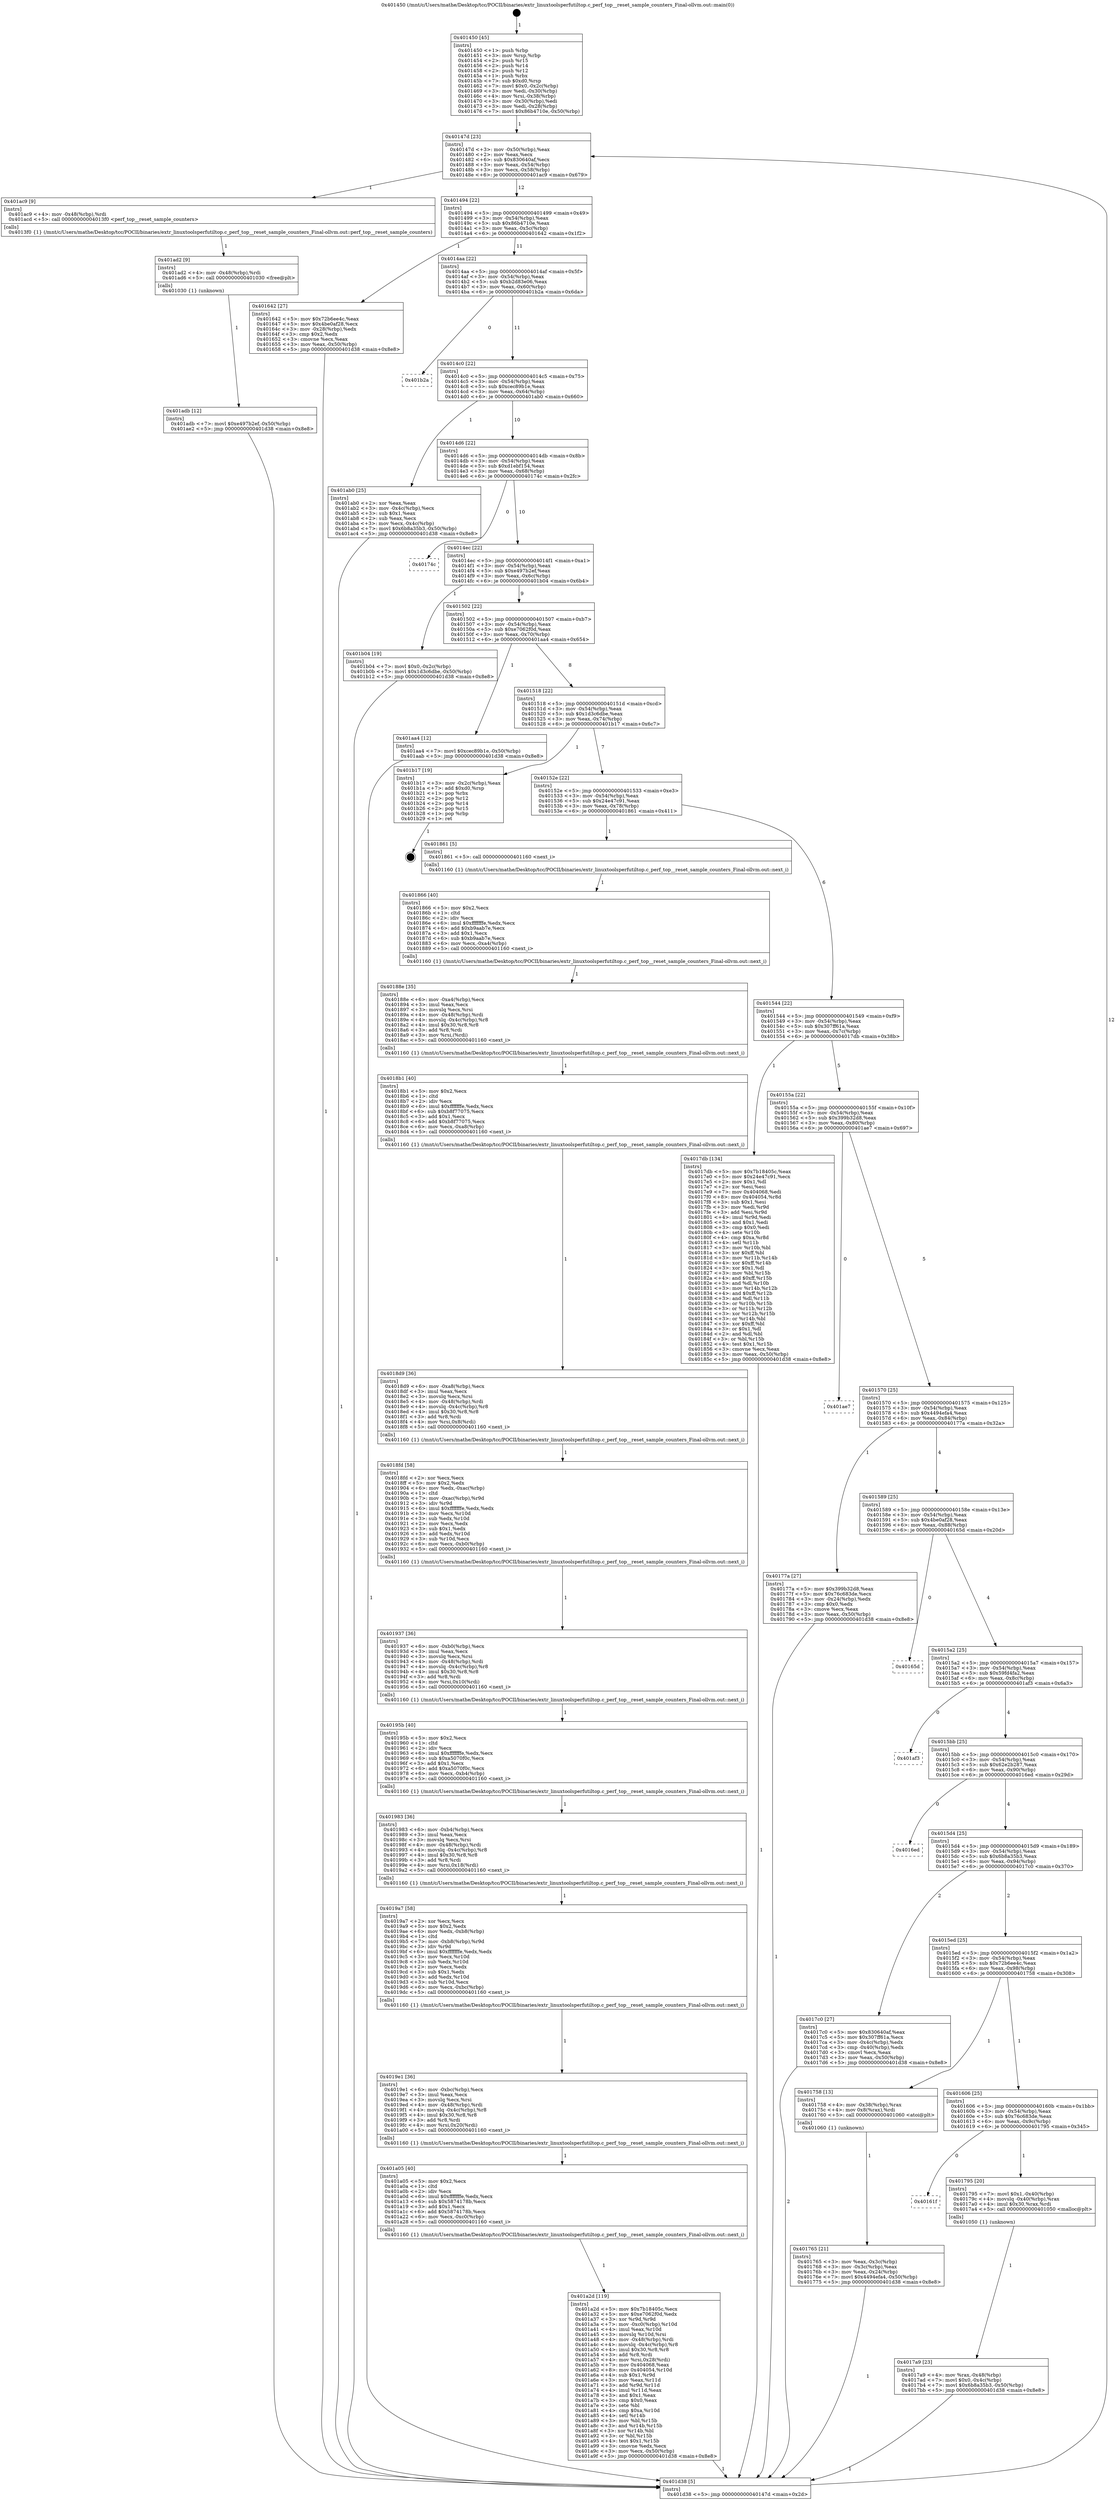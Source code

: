 digraph "0x401450" {
  label = "0x401450 (/mnt/c/Users/mathe/Desktop/tcc/POCII/binaries/extr_linuxtoolsperfutiltop.c_perf_top__reset_sample_counters_Final-ollvm.out::main(0))"
  labelloc = "t"
  node[shape=record]

  Entry [label="",width=0.3,height=0.3,shape=circle,fillcolor=black,style=filled]
  "0x40147d" [label="{
     0x40147d [23]\l
     | [instrs]\l
     &nbsp;&nbsp;0x40147d \<+3\>: mov -0x50(%rbp),%eax\l
     &nbsp;&nbsp;0x401480 \<+2\>: mov %eax,%ecx\l
     &nbsp;&nbsp;0x401482 \<+6\>: sub $0x830640af,%ecx\l
     &nbsp;&nbsp;0x401488 \<+3\>: mov %eax,-0x54(%rbp)\l
     &nbsp;&nbsp;0x40148b \<+3\>: mov %ecx,-0x58(%rbp)\l
     &nbsp;&nbsp;0x40148e \<+6\>: je 0000000000401ac9 \<main+0x679\>\l
  }"]
  "0x401ac9" [label="{
     0x401ac9 [9]\l
     | [instrs]\l
     &nbsp;&nbsp;0x401ac9 \<+4\>: mov -0x48(%rbp),%rdi\l
     &nbsp;&nbsp;0x401acd \<+5\>: call 00000000004013f0 \<perf_top__reset_sample_counters\>\l
     | [calls]\l
     &nbsp;&nbsp;0x4013f0 \{1\} (/mnt/c/Users/mathe/Desktop/tcc/POCII/binaries/extr_linuxtoolsperfutiltop.c_perf_top__reset_sample_counters_Final-ollvm.out::perf_top__reset_sample_counters)\l
  }"]
  "0x401494" [label="{
     0x401494 [22]\l
     | [instrs]\l
     &nbsp;&nbsp;0x401494 \<+5\>: jmp 0000000000401499 \<main+0x49\>\l
     &nbsp;&nbsp;0x401499 \<+3\>: mov -0x54(%rbp),%eax\l
     &nbsp;&nbsp;0x40149c \<+5\>: sub $0x86b4710e,%eax\l
     &nbsp;&nbsp;0x4014a1 \<+3\>: mov %eax,-0x5c(%rbp)\l
     &nbsp;&nbsp;0x4014a4 \<+6\>: je 0000000000401642 \<main+0x1f2\>\l
  }"]
  Exit [label="",width=0.3,height=0.3,shape=circle,fillcolor=black,style=filled,peripheries=2]
  "0x401642" [label="{
     0x401642 [27]\l
     | [instrs]\l
     &nbsp;&nbsp;0x401642 \<+5\>: mov $0x72b6ee4c,%eax\l
     &nbsp;&nbsp;0x401647 \<+5\>: mov $0x4be0af28,%ecx\l
     &nbsp;&nbsp;0x40164c \<+3\>: mov -0x28(%rbp),%edx\l
     &nbsp;&nbsp;0x40164f \<+3\>: cmp $0x2,%edx\l
     &nbsp;&nbsp;0x401652 \<+3\>: cmovne %ecx,%eax\l
     &nbsp;&nbsp;0x401655 \<+3\>: mov %eax,-0x50(%rbp)\l
     &nbsp;&nbsp;0x401658 \<+5\>: jmp 0000000000401d38 \<main+0x8e8\>\l
  }"]
  "0x4014aa" [label="{
     0x4014aa [22]\l
     | [instrs]\l
     &nbsp;&nbsp;0x4014aa \<+5\>: jmp 00000000004014af \<main+0x5f\>\l
     &nbsp;&nbsp;0x4014af \<+3\>: mov -0x54(%rbp),%eax\l
     &nbsp;&nbsp;0x4014b2 \<+5\>: sub $0xb2d83e06,%eax\l
     &nbsp;&nbsp;0x4014b7 \<+3\>: mov %eax,-0x60(%rbp)\l
     &nbsp;&nbsp;0x4014ba \<+6\>: je 0000000000401b2a \<main+0x6da\>\l
  }"]
  "0x401d38" [label="{
     0x401d38 [5]\l
     | [instrs]\l
     &nbsp;&nbsp;0x401d38 \<+5\>: jmp 000000000040147d \<main+0x2d\>\l
  }"]
  "0x401450" [label="{
     0x401450 [45]\l
     | [instrs]\l
     &nbsp;&nbsp;0x401450 \<+1\>: push %rbp\l
     &nbsp;&nbsp;0x401451 \<+3\>: mov %rsp,%rbp\l
     &nbsp;&nbsp;0x401454 \<+2\>: push %r15\l
     &nbsp;&nbsp;0x401456 \<+2\>: push %r14\l
     &nbsp;&nbsp;0x401458 \<+2\>: push %r12\l
     &nbsp;&nbsp;0x40145a \<+1\>: push %rbx\l
     &nbsp;&nbsp;0x40145b \<+7\>: sub $0xd0,%rsp\l
     &nbsp;&nbsp;0x401462 \<+7\>: movl $0x0,-0x2c(%rbp)\l
     &nbsp;&nbsp;0x401469 \<+3\>: mov %edi,-0x30(%rbp)\l
     &nbsp;&nbsp;0x40146c \<+4\>: mov %rsi,-0x38(%rbp)\l
     &nbsp;&nbsp;0x401470 \<+3\>: mov -0x30(%rbp),%edi\l
     &nbsp;&nbsp;0x401473 \<+3\>: mov %edi,-0x28(%rbp)\l
     &nbsp;&nbsp;0x401476 \<+7\>: movl $0x86b4710e,-0x50(%rbp)\l
  }"]
  "0x401adb" [label="{
     0x401adb [12]\l
     | [instrs]\l
     &nbsp;&nbsp;0x401adb \<+7\>: movl $0xe497b2ef,-0x50(%rbp)\l
     &nbsp;&nbsp;0x401ae2 \<+5\>: jmp 0000000000401d38 \<main+0x8e8\>\l
  }"]
  "0x401b2a" [label="{
     0x401b2a\l
  }", style=dashed]
  "0x4014c0" [label="{
     0x4014c0 [22]\l
     | [instrs]\l
     &nbsp;&nbsp;0x4014c0 \<+5\>: jmp 00000000004014c5 \<main+0x75\>\l
     &nbsp;&nbsp;0x4014c5 \<+3\>: mov -0x54(%rbp),%eax\l
     &nbsp;&nbsp;0x4014c8 \<+5\>: sub $0xcec89b1e,%eax\l
     &nbsp;&nbsp;0x4014cd \<+3\>: mov %eax,-0x64(%rbp)\l
     &nbsp;&nbsp;0x4014d0 \<+6\>: je 0000000000401ab0 \<main+0x660\>\l
  }"]
  "0x401ad2" [label="{
     0x401ad2 [9]\l
     | [instrs]\l
     &nbsp;&nbsp;0x401ad2 \<+4\>: mov -0x48(%rbp),%rdi\l
     &nbsp;&nbsp;0x401ad6 \<+5\>: call 0000000000401030 \<free@plt\>\l
     | [calls]\l
     &nbsp;&nbsp;0x401030 \{1\} (unknown)\l
  }"]
  "0x401ab0" [label="{
     0x401ab0 [25]\l
     | [instrs]\l
     &nbsp;&nbsp;0x401ab0 \<+2\>: xor %eax,%eax\l
     &nbsp;&nbsp;0x401ab2 \<+3\>: mov -0x4c(%rbp),%ecx\l
     &nbsp;&nbsp;0x401ab5 \<+3\>: sub $0x1,%eax\l
     &nbsp;&nbsp;0x401ab8 \<+2\>: sub %eax,%ecx\l
     &nbsp;&nbsp;0x401aba \<+3\>: mov %ecx,-0x4c(%rbp)\l
     &nbsp;&nbsp;0x401abd \<+7\>: movl $0x6b8a35b3,-0x50(%rbp)\l
     &nbsp;&nbsp;0x401ac4 \<+5\>: jmp 0000000000401d38 \<main+0x8e8\>\l
  }"]
  "0x4014d6" [label="{
     0x4014d6 [22]\l
     | [instrs]\l
     &nbsp;&nbsp;0x4014d6 \<+5\>: jmp 00000000004014db \<main+0x8b\>\l
     &nbsp;&nbsp;0x4014db \<+3\>: mov -0x54(%rbp),%eax\l
     &nbsp;&nbsp;0x4014de \<+5\>: sub $0xd1ebf154,%eax\l
     &nbsp;&nbsp;0x4014e3 \<+3\>: mov %eax,-0x68(%rbp)\l
     &nbsp;&nbsp;0x4014e6 \<+6\>: je 000000000040174c \<main+0x2fc\>\l
  }"]
  "0x401a2d" [label="{
     0x401a2d [119]\l
     | [instrs]\l
     &nbsp;&nbsp;0x401a2d \<+5\>: mov $0x7b18405c,%ecx\l
     &nbsp;&nbsp;0x401a32 \<+5\>: mov $0xe7062f0d,%edx\l
     &nbsp;&nbsp;0x401a37 \<+3\>: xor %r9d,%r9d\l
     &nbsp;&nbsp;0x401a3a \<+7\>: mov -0xc0(%rbp),%r10d\l
     &nbsp;&nbsp;0x401a41 \<+4\>: imul %eax,%r10d\l
     &nbsp;&nbsp;0x401a45 \<+3\>: movslq %r10d,%rsi\l
     &nbsp;&nbsp;0x401a48 \<+4\>: mov -0x48(%rbp),%rdi\l
     &nbsp;&nbsp;0x401a4c \<+4\>: movslq -0x4c(%rbp),%r8\l
     &nbsp;&nbsp;0x401a50 \<+4\>: imul $0x30,%r8,%r8\l
     &nbsp;&nbsp;0x401a54 \<+3\>: add %r8,%rdi\l
     &nbsp;&nbsp;0x401a57 \<+4\>: mov %rsi,0x28(%rdi)\l
     &nbsp;&nbsp;0x401a5b \<+7\>: mov 0x404068,%eax\l
     &nbsp;&nbsp;0x401a62 \<+8\>: mov 0x404054,%r10d\l
     &nbsp;&nbsp;0x401a6a \<+4\>: sub $0x1,%r9d\l
     &nbsp;&nbsp;0x401a6e \<+3\>: mov %eax,%r11d\l
     &nbsp;&nbsp;0x401a71 \<+3\>: add %r9d,%r11d\l
     &nbsp;&nbsp;0x401a74 \<+4\>: imul %r11d,%eax\l
     &nbsp;&nbsp;0x401a78 \<+3\>: and $0x1,%eax\l
     &nbsp;&nbsp;0x401a7b \<+3\>: cmp $0x0,%eax\l
     &nbsp;&nbsp;0x401a7e \<+3\>: sete %bl\l
     &nbsp;&nbsp;0x401a81 \<+4\>: cmp $0xa,%r10d\l
     &nbsp;&nbsp;0x401a85 \<+4\>: setl %r14b\l
     &nbsp;&nbsp;0x401a89 \<+3\>: mov %bl,%r15b\l
     &nbsp;&nbsp;0x401a8c \<+3\>: and %r14b,%r15b\l
     &nbsp;&nbsp;0x401a8f \<+3\>: xor %r14b,%bl\l
     &nbsp;&nbsp;0x401a92 \<+3\>: or %bl,%r15b\l
     &nbsp;&nbsp;0x401a95 \<+4\>: test $0x1,%r15b\l
     &nbsp;&nbsp;0x401a99 \<+3\>: cmovne %edx,%ecx\l
     &nbsp;&nbsp;0x401a9c \<+3\>: mov %ecx,-0x50(%rbp)\l
     &nbsp;&nbsp;0x401a9f \<+5\>: jmp 0000000000401d38 \<main+0x8e8\>\l
  }"]
  "0x40174c" [label="{
     0x40174c\l
  }", style=dashed]
  "0x4014ec" [label="{
     0x4014ec [22]\l
     | [instrs]\l
     &nbsp;&nbsp;0x4014ec \<+5\>: jmp 00000000004014f1 \<main+0xa1\>\l
     &nbsp;&nbsp;0x4014f1 \<+3\>: mov -0x54(%rbp),%eax\l
     &nbsp;&nbsp;0x4014f4 \<+5\>: sub $0xe497b2ef,%eax\l
     &nbsp;&nbsp;0x4014f9 \<+3\>: mov %eax,-0x6c(%rbp)\l
     &nbsp;&nbsp;0x4014fc \<+6\>: je 0000000000401b04 \<main+0x6b4\>\l
  }"]
  "0x401a05" [label="{
     0x401a05 [40]\l
     | [instrs]\l
     &nbsp;&nbsp;0x401a05 \<+5\>: mov $0x2,%ecx\l
     &nbsp;&nbsp;0x401a0a \<+1\>: cltd\l
     &nbsp;&nbsp;0x401a0b \<+2\>: idiv %ecx\l
     &nbsp;&nbsp;0x401a0d \<+6\>: imul $0xfffffffe,%edx,%ecx\l
     &nbsp;&nbsp;0x401a13 \<+6\>: sub $0x5874178b,%ecx\l
     &nbsp;&nbsp;0x401a19 \<+3\>: add $0x1,%ecx\l
     &nbsp;&nbsp;0x401a1c \<+6\>: add $0x5874178b,%ecx\l
     &nbsp;&nbsp;0x401a22 \<+6\>: mov %ecx,-0xc0(%rbp)\l
     &nbsp;&nbsp;0x401a28 \<+5\>: call 0000000000401160 \<next_i\>\l
     | [calls]\l
     &nbsp;&nbsp;0x401160 \{1\} (/mnt/c/Users/mathe/Desktop/tcc/POCII/binaries/extr_linuxtoolsperfutiltop.c_perf_top__reset_sample_counters_Final-ollvm.out::next_i)\l
  }"]
  "0x401b04" [label="{
     0x401b04 [19]\l
     | [instrs]\l
     &nbsp;&nbsp;0x401b04 \<+7\>: movl $0x0,-0x2c(%rbp)\l
     &nbsp;&nbsp;0x401b0b \<+7\>: movl $0x1d3c6dbe,-0x50(%rbp)\l
     &nbsp;&nbsp;0x401b12 \<+5\>: jmp 0000000000401d38 \<main+0x8e8\>\l
  }"]
  "0x401502" [label="{
     0x401502 [22]\l
     | [instrs]\l
     &nbsp;&nbsp;0x401502 \<+5\>: jmp 0000000000401507 \<main+0xb7\>\l
     &nbsp;&nbsp;0x401507 \<+3\>: mov -0x54(%rbp),%eax\l
     &nbsp;&nbsp;0x40150a \<+5\>: sub $0xe7062f0d,%eax\l
     &nbsp;&nbsp;0x40150f \<+3\>: mov %eax,-0x70(%rbp)\l
     &nbsp;&nbsp;0x401512 \<+6\>: je 0000000000401aa4 \<main+0x654\>\l
  }"]
  "0x4019e1" [label="{
     0x4019e1 [36]\l
     | [instrs]\l
     &nbsp;&nbsp;0x4019e1 \<+6\>: mov -0xbc(%rbp),%ecx\l
     &nbsp;&nbsp;0x4019e7 \<+3\>: imul %eax,%ecx\l
     &nbsp;&nbsp;0x4019ea \<+3\>: movslq %ecx,%rsi\l
     &nbsp;&nbsp;0x4019ed \<+4\>: mov -0x48(%rbp),%rdi\l
     &nbsp;&nbsp;0x4019f1 \<+4\>: movslq -0x4c(%rbp),%r8\l
     &nbsp;&nbsp;0x4019f5 \<+4\>: imul $0x30,%r8,%r8\l
     &nbsp;&nbsp;0x4019f9 \<+3\>: add %r8,%rdi\l
     &nbsp;&nbsp;0x4019fc \<+4\>: mov %rsi,0x20(%rdi)\l
     &nbsp;&nbsp;0x401a00 \<+5\>: call 0000000000401160 \<next_i\>\l
     | [calls]\l
     &nbsp;&nbsp;0x401160 \{1\} (/mnt/c/Users/mathe/Desktop/tcc/POCII/binaries/extr_linuxtoolsperfutiltop.c_perf_top__reset_sample_counters_Final-ollvm.out::next_i)\l
  }"]
  "0x401aa4" [label="{
     0x401aa4 [12]\l
     | [instrs]\l
     &nbsp;&nbsp;0x401aa4 \<+7\>: movl $0xcec89b1e,-0x50(%rbp)\l
     &nbsp;&nbsp;0x401aab \<+5\>: jmp 0000000000401d38 \<main+0x8e8\>\l
  }"]
  "0x401518" [label="{
     0x401518 [22]\l
     | [instrs]\l
     &nbsp;&nbsp;0x401518 \<+5\>: jmp 000000000040151d \<main+0xcd\>\l
     &nbsp;&nbsp;0x40151d \<+3\>: mov -0x54(%rbp),%eax\l
     &nbsp;&nbsp;0x401520 \<+5\>: sub $0x1d3c6dbe,%eax\l
     &nbsp;&nbsp;0x401525 \<+3\>: mov %eax,-0x74(%rbp)\l
     &nbsp;&nbsp;0x401528 \<+6\>: je 0000000000401b17 \<main+0x6c7\>\l
  }"]
  "0x4019a7" [label="{
     0x4019a7 [58]\l
     | [instrs]\l
     &nbsp;&nbsp;0x4019a7 \<+2\>: xor %ecx,%ecx\l
     &nbsp;&nbsp;0x4019a9 \<+5\>: mov $0x2,%edx\l
     &nbsp;&nbsp;0x4019ae \<+6\>: mov %edx,-0xb8(%rbp)\l
     &nbsp;&nbsp;0x4019b4 \<+1\>: cltd\l
     &nbsp;&nbsp;0x4019b5 \<+7\>: mov -0xb8(%rbp),%r9d\l
     &nbsp;&nbsp;0x4019bc \<+3\>: idiv %r9d\l
     &nbsp;&nbsp;0x4019bf \<+6\>: imul $0xfffffffe,%edx,%edx\l
     &nbsp;&nbsp;0x4019c5 \<+3\>: mov %ecx,%r10d\l
     &nbsp;&nbsp;0x4019c8 \<+3\>: sub %edx,%r10d\l
     &nbsp;&nbsp;0x4019cb \<+2\>: mov %ecx,%edx\l
     &nbsp;&nbsp;0x4019cd \<+3\>: sub $0x1,%edx\l
     &nbsp;&nbsp;0x4019d0 \<+3\>: add %edx,%r10d\l
     &nbsp;&nbsp;0x4019d3 \<+3\>: sub %r10d,%ecx\l
     &nbsp;&nbsp;0x4019d6 \<+6\>: mov %ecx,-0xbc(%rbp)\l
     &nbsp;&nbsp;0x4019dc \<+5\>: call 0000000000401160 \<next_i\>\l
     | [calls]\l
     &nbsp;&nbsp;0x401160 \{1\} (/mnt/c/Users/mathe/Desktop/tcc/POCII/binaries/extr_linuxtoolsperfutiltop.c_perf_top__reset_sample_counters_Final-ollvm.out::next_i)\l
  }"]
  "0x401b17" [label="{
     0x401b17 [19]\l
     | [instrs]\l
     &nbsp;&nbsp;0x401b17 \<+3\>: mov -0x2c(%rbp),%eax\l
     &nbsp;&nbsp;0x401b1a \<+7\>: add $0xd0,%rsp\l
     &nbsp;&nbsp;0x401b21 \<+1\>: pop %rbx\l
     &nbsp;&nbsp;0x401b22 \<+2\>: pop %r12\l
     &nbsp;&nbsp;0x401b24 \<+2\>: pop %r14\l
     &nbsp;&nbsp;0x401b26 \<+2\>: pop %r15\l
     &nbsp;&nbsp;0x401b28 \<+1\>: pop %rbp\l
     &nbsp;&nbsp;0x401b29 \<+1\>: ret\l
  }"]
  "0x40152e" [label="{
     0x40152e [22]\l
     | [instrs]\l
     &nbsp;&nbsp;0x40152e \<+5\>: jmp 0000000000401533 \<main+0xe3\>\l
     &nbsp;&nbsp;0x401533 \<+3\>: mov -0x54(%rbp),%eax\l
     &nbsp;&nbsp;0x401536 \<+5\>: sub $0x24e47c91,%eax\l
     &nbsp;&nbsp;0x40153b \<+3\>: mov %eax,-0x78(%rbp)\l
     &nbsp;&nbsp;0x40153e \<+6\>: je 0000000000401861 \<main+0x411\>\l
  }"]
  "0x401983" [label="{
     0x401983 [36]\l
     | [instrs]\l
     &nbsp;&nbsp;0x401983 \<+6\>: mov -0xb4(%rbp),%ecx\l
     &nbsp;&nbsp;0x401989 \<+3\>: imul %eax,%ecx\l
     &nbsp;&nbsp;0x40198c \<+3\>: movslq %ecx,%rsi\l
     &nbsp;&nbsp;0x40198f \<+4\>: mov -0x48(%rbp),%rdi\l
     &nbsp;&nbsp;0x401993 \<+4\>: movslq -0x4c(%rbp),%r8\l
     &nbsp;&nbsp;0x401997 \<+4\>: imul $0x30,%r8,%r8\l
     &nbsp;&nbsp;0x40199b \<+3\>: add %r8,%rdi\l
     &nbsp;&nbsp;0x40199e \<+4\>: mov %rsi,0x18(%rdi)\l
     &nbsp;&nbsp;0x4019a2 \<+5\>: call 0000000000401160 \<next_i\>\l
     | [calls]\l
     &nbsp;&nbsp;0x401160 \{1\} (/mnt/c/Users/mathe/Desktop/tcc/POCII/binaries/extr_linuxtoolsperfutiltop.c_perf_top__reset_sample_counters_Final-ollvm.out::next_i)\l
  }"]
  "0x401861" [label="{
     0x401861 [5]\l
     | [instrs]\l
     &nbsp;&nbsp;0x401861 \<+5\>: call 0000000000401160 \<next_i\>\l
     | [calls]\l
     &nbsp;&nbsp;0x401160 \{1\} (/mnt/c/Users/mathe/Desktop/tcc/POCII/binaries/extr_linuxtoolsperfutiltop.c_perf_top__reset_sample_counters_Final-ollvm.out::next_i)\l
  }"]
  "0x401544" [label="{
     0x401544 [22]\l
     | [instrs]\l
     &nbsp;&nbsp;0x401544 \<+5\>: jmp 0000000000401549 \<main+0xf9\>\l
     &nbsp;&nbsp;0x401549 \<+3\>: mov -0x54(%rbp),%eax\l
     &nbsp;&nbsp;0x40154c \<+5\>: sub $0x307ff61a,%eax\l
     &nbsp;&nbsp;0x401551 \<+3\>: mov %eax,-0x7c(%rbp)\l
     &nbsp;&nbsp;0x401554 \<+6\>: je 00000000004017db \<main+0x38b\>\l
  }"]
  "0x40195b" [label="{
     0x40195b [40]\l
     | [instrs]\l
     &nbsp;&nbsp;0x40195b \<+5\>: mov $0x2,%ecx\l
     &nbsp;&nbsp;0x401960 \<+1\>: cltd\l
     &nbsp;&nbsp;0x401961 \<+2\>: idiv %ecx\l
     &nbsp;&nbsp;0x401963 \<+6\>: imul $0xfffffffe,%edx,%ecx\l
     &nbsp;&nbsp;0x401969 \<+6\>: sub $0xa5070f0c,%ecx\l
     &nbsp;&nbsp;0x40196f \<+3\>: add $0x1,%ecx\l
     &nbsp;&nbsp;0x401972 \<+6\>: add $0xa5070f0c,%ecx\l
     &nbsp;&nbsp;0x401978 \<+6\>: mov %ecx,-0xb4(%rbp)\l
     &nbsp;&nbsp;0x40197e \<+5\>: call 0000000000401160 \<next_i\>\l
     | [calls]\l
     &nbsp;&nbsp;0x401160 \{1\} (/mnt/c/Users/mathe/Desktop/tcc/POCII/binaries/extr_linuxtoolsperfutiltop.c_perf_top__reset_sample_counters_Final-ollvm.out::next_i)\l
  }"]
  "0x4017db" [label="{
     0x4017db [134]\l
     | [instrs]\l
     &nbsp;&nbsp;0x4017db \<+5\>: mov $0x7b18405c,%eax\l
     &nbsp;&nbsp;0x4017e0 \<+5\>: mov $0x24e47c91,%ecx\l
     &nbsp;&nbsp;0x4017e5 \<+2\>: mov $0x1,%dl\l
     &nbsp;&nbsp;0x4017e7 \<+2\>: xor %esi,%esi\l
     &nbsp;&nbsp;0x4017e9 \<+7\>: mov 0x404068,%edi\l
     &nbsp;&nbsp;0x4017f0 \<+8\>: mov 0x404054,%r8d\l
     &nbsp;&nbsp;0x4017f8 \<+3\>: sub $0x1,%esi\l
     &nbsp;&nbsp;0x4017fb \<+3\>: mov %edi,%r9d\l
     &nbsp;&nbsp;0x4017fe \<+3\>: add %esi,%r9d\l
     &nbsp;&nbsp;0x401801 \<+4\>: imul %r9d,%edi\l
     &nbsp;&nbsp;0x401805 \<+3\>: and $0x1,%edi\l
     &nbsp;&nbsp;0x401808 \<+3\>: cmp $0x0,%edi\l
     &nbsp;&nbsp;0x40180b \<+4\>: sete %r10b\l
     &nbsp;&nbsp;0x40180f \<+4\>: cmp $0xa,%r8d\l
     &nbsp;&nbsp;0x401813 \<+4\>: setl %r11b\l
     &nbsp;&nbsp;0x401817 \<+3\>: mov %r10b,%bl\l
     &nbsp;&nbsp;0x40181a \<+3\>: xor $0xff,%bl\l
     &nbsp;&nbsp;0x40181d \<+3\>: mov %r11b,%r14b\l
     &nbsp;&nbsp;0x401820 \<+4\>: xor $0xff,%r14b\l
     &nbsp;&nbsp;0x401824 \<+3\>: xor $0x1,%dl\l
     &nbsp;&nbsp;0x401827 \<+3\>: mov %bl,%r15b\l
     &nbsp;&nbsp;0x40182a \<+4\>: and $0xff,%r15b\l
     &nbsp;&nbsp;0x40182e \<+3\>: and %dl,%r10b\l
     &nbsp;&nbsp;0x401831 \<+3\>: mov %r14b,%r12b\l
     &nbsp;&nbsp;0x401834 \<+4\>: and $0xff,%r12b\l
     &nbsp;&nbsp;0x401838 \<+3\>: and %dl,%r11b\l
     &nbsp;&nbsp;0x40183b \<+3\>: or %r10b,%r15b\l
     &nbsp;&nbsp;0x40183e \<+3\>: or %r11b,%r12b\l
     &nbsp;&nbsp;0x401841 \<+3\>: xor %r12b,%r15b\l
     &nbsp;&nbsp;0x401844 \<+3\>: or %r14b,%bl\l
     &nbsp;&nbsp;0x401847 \<+3\>: xor $0xff,%bl\l
     &nbsp;&nbsp;0x40184a \<+3\>: or $0x1,%dl\l
     &nbsp;&nbsp;0x40184d \<+2\>: and %dl,%bl\l
     &nbsp;&nbsp;0x40184f \<+3\>: or %bl,%r15b\l
     &nbsp;&nbsp;0x401852 \<+4\>: test $0x1,%r15b\l
     &nbsp;&nbsp;0x401856 \<+3\>: cmovne %ecx,%eax\l
     &nbsp;&nbsp;0x401859 \<+3\>: mov %eax,-0x50(%rbp)\l
     &nbsp;&nbsp;0x40185c \<+5\>: jmp 0000000000401d38 \<main+0x8e8\>\l
  }"]
  "0x40155a" [label="{
     0x40155a [22]\l
     | [instrs]\l
     &nbsp;&nbsp;0x40155a \<+5\>: jmp 000000000040155f \<main+0x10f\>\l
     &nbsp;&nbsp;0x40155f \<+3\>: mov -0x54(%rbp),%eax\l
     &nbsp;&nbsp;0x401562 \<+5\>: sub $0x399b32d8,%eax\l
     &nbsp;&nbsp;0x401567 \<+3\>: mov %eax,-0x80(%rbp)\l
     &nbsp;&nbsp;0x40156a \<+6\>: je 0000000000401ae7 \<main+0x697\>\l
  }"]
  "0x401937" [label="{
     0x401937 [36]\l
     | [instrs]\l
     &nbsp;&nbsp;0x401937 \<+6\>: mov -0xb0(%rbp),%ecx\l
     &nbsp;&nbsp;0x40193d \<+3\>: imul %eax,%ecx\l
     &nbsp;&nbsp;0x401940 \<+3\>: movslq %ecx,%rsi\l
     &nbsp;&nbsp;0x401943 \<+4\>: mov -0x48(%rbp),%rdi\l
     &nbsp;&nbsp;0x401947 \<+4\>: movslq -0x4c(%rbp),%r8\l
     &nbsp;&nbsp;0x40194b \<+4\>: imul $0x30,%r8,%r8\l
     &nbsp;&nbsp;0x40194f \<+3\>: add %r8,%rdi\l
     &nbsp;&nbsp;0x401952 \<+4\>: mov %rsi,0x10(%rdi)\l
     &nbsp;&nbsp;0x401956 \<+5\>: call 0000000000401160 \<next_i\>\l
     | [calls]\l
     &nbsp;&nbsp;0x401160 \{1\} (/mnt/c/Users/mathe/Desktop/tcc/POCII/binaries/extr_linuxtoolsperfutiltop.c_perf_top__reset_sample_counters_Final-ollvm.out::next_i)\l
  }"]
  "0x401ae7" [label="{
     0x401ae7\l
  }", style=dashed]
  "0x401570" [label="{
     0x401570 [25]\l
     | [instrs]\l
     &nbsp;&nbsp;0x401570 \<+5\>: jmp 0000000000401575 \<main+0x125\>\l
     &nbsp;&nbsp;0x401575 \<+3\>: mov -0x54(%rbp),%eax\l
     &nbsp;&nbsp;0x401578 \<+5\>: sub $0x4494efa4,%eax\l
     &nbsp;&nbsp;0x40157d \<+6\>: mov %eax,-0x84(%rbp)\l
     &nbsp;&nbsp;0x401583 \<+6\>: je 000000000040177a \<main+0x32a\>\l
  }"]
  "0x4018fd" [label="{
     0x4018fd [58]\l
     | [instrs]\l
     &nbsp;&nbsp;0x4018fd \<+2\>: xor %ecx,%ecx\l
     &nbsp;&nbsp;0x4018ff \<+5\>: mov $0x2,%edx\l
     &nbsp;&nbsp;0x401904 \<+6\>: mov %edx,-0xac(%rbp)\l
     &nbsp;&nbsp;0x40190a \<+1\>: cltd\l
     &nbsp;&nbsp;0x40190b \<+7\>: mov -0xac(%rbp),%r9d\l
     &nbsp;&nbsp;0x401912 \<+3\>: idiv %r9d\l
     &nbsp;&nbsp;0x401915 \<+6\>: imul $0xfffffffe,%edx,%edx\l
     &nbsp;&nbsp;0x40191b \<+3\>: mov %ecx,%r10d\l
     &nbsp;&nbsp;0x40191e \<+3\>: sub %edx,%r10d\l
     &nbsp;&nbsp;0x401921 \<+2\>: mov %ecx,%edx\l
     &nbsp;&nbsp;0x401923 \<+3\>: sub $0x1,%edx\l
     &nbsp;&nbsp;0x401926 \<+3\>: add %edx,%r10d\l
     &nbsp;&nbsp;0x401929 \<+3\>: sub %r10d,%ecx\l
     &nbsp;&nbsp;0x40192c \<+6\>: mov %ecx,-0xb0(%rbp)\l
     &nbsp;&nbsp;0x401932 \<+5\>: call 0000000000401160 \<next_i\>\l
     | [calls]\l
     &nbsp;&nbsp;0x401160 \{1\} (/mnt/c/Users/mathe/Desktop/tcc/POCII/binaries/extr_linuxtoolsperfutiltop.c_perf_top__reset_sample_counters_Final-ollvm.out::next_i)\l
  }"]
  "0x40177a" [label="{
     0x40177a [27]\l
     | [instrs]\l
     &nbsp;&nbsp;0x40177a \<+5\>: mov $0x399b32d8,%eax\l
     &nbsp;&nbsp;0x40177f \<+5\>: mov $0x76c683de,%ecx\l
     &nbsp;&nbsp;0x401784 \<+3\>: mov -0x24(%rbp),%edx\l
     &nbsp;&nbsp;0x401787 \<+3\>: cmp $0x0,%edx\l
     &nbsp;&nbsp;0x40178a \<+3\>: cmove %ecx,%eax\l
     &nbsp;&nbsp;0x40178d \<+3\>: mov %eax,-0x50(%rbp)\l
     &nbsp;&nbsp;0x401790 \<+5\>: jmp 0000000000401d38 \<main+0x8e8\>\l
  }"]
  "0x401589" [label="{
     0x401589 [25]\l
     | [instrs]\l
     &nbsp;&nbsp;0x401589 \<+5\>: jmp 000000000040158e \<main+0x13e\>\l
     &nbsp;&nbsp;0x40158e \<+3\>: mov -0x54(%rbp),%eax\l
     &nbsp;&nbsp;0x401591 \<+5\>: sub $0x4be0af28,%eax\l
     &nbsp;&nbsp;0x401596 \<+6\>: mov %eax,-0x88(%rbp)\l
     &nbsp;&nbsp;0x40159c \<+6\>: je 000000000040165d \<main+0x20d\>\l
  }"]
  "0x4018d9" [label="{
     0x4018d9 [36]\l
     | [instrs]\l
     &nbsp;&nbsp;0x4018d9 \<+6\>: mov -0xa8(%rbp),%ecx\l
     &nbsp;&nbsp;0x4018df \<+3\>: imul %eax,%ecx\l
     &nbsp;&nbsp;0x4018e2 \<+3\>: movslq %ecx,%rsi\l
     &nbsp;&nbsp;0x4018e5 \<+4\>: mov -0x48(%rbp),%rdi\l
     &nbsp;&nbsp;0x4018e9 \<+4\>: movslq -0x4c(%rbp),%r8\l
     &nbsp;&nbsp;0x4018ed \<+4\>: imul $0x30,%r8,%r8\l
     &nbsp;&nbsp;0x4018f1 \<+3\>: add %r8,%rdi\l
     &nbsp;&nbsp;0x4018f4 \<+4\>: mov %rsi,0x8(%rdi)\l
     &nbsp;&nbsp;0x4018f8 \<+5\>: call 0000000000401160 \<next_i\>\l
     | [calls]\l
     &nbsp;&nbsp;0x401160 \{1\} (/mnt/c/Users/mathe/Desktop/tcc/POCII/binaries/extr_linuxtoolsperfutiltop.c_perf_top__reset_sample_counters_Final-ollvm.out::next_i)\l
  }"]
  "0x40165d" [label="{
     0x40165d\l
  }", style=dashed]
  "0x4015a2" [label="{
     0x4015a2 [25]\l
     | [instrs]\l
     &nbsp;&nbsp;0x4015a2 \<+5\>: jmp 00000000004015a7 \<main+0x157\>\l
     &nbsp;&nbsp;0x4015a7 \<+3\>: mov -0x54(%rbp),%eax\l
     &nbsp;&nbsp;0x4015aa \<+5\>: sub $0x59fd4fa2,%eax\l
     &nbsp;&nbsp;0x4015af \<+6\>: mov %eax,-0x8c(%rbp)\l
     &nbsp;&nbsp;0x4015b5 \<+6\>: je 0000000000401af3 \<main+0x6a3\>\l
  }"]
  "0x4018b1" [label="{
     0x4018b1 [40]\l
     | [instrs]\l
     &nbsp;&nbsp;0x4018b1 \<+5\>: mov $0x2,%ecx\l
     &nbsp;&nbsp;0x4018b6 \<+1\>: cltd\l
     &nbsp;&nbsp;0x4018b7 \<+2\>: idiv %ecx\l
     &nbsp;&nbsp;0x4018b9 \<+6\>: imul $0xfffffffe,%edx,%ecx\l
     &nbsp;&nbsp;0x4018bf \<+6\>: sub $0xb8f77075,%ecx\l
     &nbsp;&nbsp;0x4018c5 \<+3\>: add $0x1,%ecx\l
     &nbsp;&nbsp;0x4018c8 \<+6\>: add $0xb8f77075,%ecx\l
     &nbsp;&nbsp;0x4018ce \<+6\>: mov %ecx,-0xa8(%rbp)\l
     &nbsp;&nbsp;0x4018d4 \<+5\>: call 0000000000401160 \<next_i\>\l
     | [calls]\l
     &nbsp;&nbsp;0x401160 \{1\} (/mnt/c/Users/mathe/Desktop/tcc/POCII/binaries/extr_linuxtoolsperfutiltop.c_perf_top__reset_sample_counters_Final-ollvm.out::next_i)\l
  }"]
  "0x401af3" [label="{
     0x401af3\l
  }", style=dashed]
  "0x4015bb" [label="{
     0x4015bb [25]\l
     | [instrs]\l
     &nbsp;&nbsp;0x4015bb \<+5\>: jmp 00000000004015c0 \<main+0x170\>\l
     &nbsp;&nbsp;0x4015c0 \<+3\>: mov -0x54(%rbp),%eax\l
     &nbsp;&nbsp;0x4015c3 \<+5\>: sub $0x62e2b287,%eax\l
     &nbsp;&nbsp;0x4015c8 \<+6\>: mov %eax,-0x90(%rbp)\l
     &nbsp;&nbsp;0x4015ce \<+6\>: je 00000000004016ed \<main+0x29d\>\l
  }"]
  "0x40188e" [label="{
     0x40188e [35]\l
     | [instrs]\l
     &nbsp;&nbsp;0x40188e \<+6\>: mov -0xa4(%rbp),%ecx\l
     &nbsp;&nbsp;0x401894 \<+3\>: imul %eax,%ecx\l
     &nbsp;&nbsp;0x401897 \<+3\>: movslq %ecx,%rsi\l
     &nbsp;&nbsp;0x40189a \<+4\>: mov -0x48(%rbp),%rdi\l
     &nbsp;&nbsp;0x40189e \<+4\>: movslq -0x4c(%rbp),%r8\l
     &nbsp;&nbsp;0x4018a2 \<+4\>: imul $0x30,%r8,%r8\l
     &nbsp;&nbsp;0x4018a6 \<+3\>: add %r8,%rdi\l
     &nbsp;&nbsp;0x4018a9 \<+3\>: mov %rsi,(%rdi)\l
     &nbsp;&nbsp;0x4018ac \<+5\>: call 0000000000401160 \<next_i\>\l
     | [calls]\l
     &nbsp;&nbsp;0x401160 \{1\} (/mnt/c/Users/mathe/Desktop/tcc/POCII/binaries/extr_linuxtoolsperfutiltop.c_perf_top__reset_sample_counters_Final-ollvm.out::next_i)\l
  }"]
  "0x4016ed" [label="{
     0x4016ed\l
  }", style=dashed]
  "0x4015d4" [label="{
     0x4015d4 [25]\l
     | [instrs]\l
     &nbsp;&nbsp;0x4015d4 \<+5\>: jmp 00000000004015d9 \<main+0x189\>\l
     &nbsp;&nbsp;0x4015d9 \<+3\>: mov -0x54(%rbp),%eax\l
     &nbsp;&nbsp;0x4015dc \<+5\>: sub $0x6b8a35b3,%eax\l
     &nbsp;&nbsp;0x4015e1 \<+6\>: mov %eax,-0x94(%rbp)\l
     &nbsp;&nbsp;0x4015e7 \<+6\>: je 00000000004017c0 \<main+0x370\>\l
  }"]
  "0x401866" [label="{
     0x401866 [40]\l
     | [instrs]\l
     &nbsp;&nbsp;0x401866 \<+5\>: mov $0x2,%ecx\l
     &nbsp;&nbsp;0x40186b \<+1\>: cltd\l
     &nbsp;&nbsp;0x40186c \<+2\>: idiv %ecx\l
     &nbsp;&nbsp;0x40186e \<+6\>: imul $0xfffffffe,%edx,%ecx\l
     &nbsp;&nbsp;0x401874 \<+6\>: add $0xb9aab7e,%ecx\l
     &nbsp;&nbsp;0x40187a \<+3\>: add $0x1,%ecx\l
     &nbsp;&nbsp;0x40187d \<+6\>: sub $0xb9aab7e,%ecx\l
     &nbsp;&nbsp;0x401883 \<+6\>: mov %ecx,-0xa4(%rbp)\l
     &nbsp;&nbsp;0x401889 \<+5\>: call 0000000000401160 \<next_i\>\l
     | [calls]\l
     &nbsp;&nbsp;0x401160 \{1\} (/mnt/c/Users/mathe/Desktop/tcc/POCII/binaries/extr_linuxtoolsperfutiltop.c_perf_top__reset_sample_counters_Final-ollvm.out::next_i)\l
  }"]
  "0x4017c0" [label="{
     0x4017c0 [27]\l
     | [instrs]\l
     &nbsp;&nbsp;0x4017c0 \<+5\>: mov $0x830640af,%eax\l
     &nbsp;&nbsp;0x4017c5 \<+5\>: mov $0x307ff61a,%ecx\l
     &nbsp;&nbsp;0x4017ca \<+3\>: mov -0x4c(%rbp),%edx\l
     &nbsp;&nbsp;0x4017cd \<+3\>: cmp -0x40(%rbp),%edx\l
     &nbsp;&nbsp;0x4017d0 \<+3\>: cmovl %ecx,%eax\l
     &nbsp;&nbsp;0x4017d3 \<+3\>: mov %eax,-0x50(%rbp)\l
     &nbsp;&nbsp;0x4017d6 \<+5\>: jmp 0000000000401d38 \<main+0x8e8\>\l
  }"]
  "0x4015ed" [label="{
     0x4015ed [25]\l
     | [instrs]\l
     &nbsp;&nbsp;0x4015ed \<+5\>: jmp 00000000004015f2 \<main+0x1a2\>\l
     &nbsp;&nbsp;0x4015f2 \<+3\>: mov -0x54(%rbp),%eax\l
     &nbsp;&nbsp;0x4015f5 \<+5\>: sub $0x72b6ee4c,%eax\l
     &nbsp;&nbsp;0x4015fa \<+6\>: mov %eax,-0x98(%rbp)\l
     &nbsp;&nbsp;0x401600 \<+6\>: je 0000000000401758 \<main+0x308\>\l
  }"]
  "0x4017a9" [label="{
     0x4017a9 [23]\l
     | [instrs]\l
     &nbsp;&nbsp;0x4017a9 \<+4\>: mov %rax,-0x48(%rbp)\l
     &nbsp;&nbsp;0x4017ad \<+7\>: movl $0x0,-0x4c(%rbp)\l
     &nbsp;&nbsp;0x4017b4 \<+7\>: movl $0x6b8a35b3,-0x50(%rbp)\l
     &nbsp;&nbsp;0x4017bb \<+5\>: jmp 0000000000401d38 \<main+0x8e8\>\l
  }"]
  "0x401758" [label="{
     0x401758 [13]\l
     | [instrs]\l
     &nbsp;&nbsp;0x401758 \<+4\>: mov -0x38(%rbp),%rax\l
     &nbsp;&nbsp;0x40175c \<+4\>: mov 0x8(%rax),%rdi\l
     &nbsp;&nbsp;0x401760 \<+5\>: call 0000000000401060 \<atoi@plt\>\l
     | [calls]\l
     &nbsp;&nbsp;0x401060 \{1\} (unknown)\l
  }"]
  "0x401606" [label="{
     0x401606 [25]\l
     | [instrs]\l
     &nbsp;&nbsp;0x401606 \<+5\>: jmp 000000000040160b \<main+0x1bb\>\l
     &nbsp;&nbsp;0x40160b \<+3\>: mov -0x54(%rbp),%eax\l
     &nbsp;&nbsp;0x40160e \<+5\>: sub $0x76c683de,%eax\l
     &nbsp;&nbsp;0x401613 \<+6\>: mov %eax,-0x9c(%rbp)\l
     &nbsp;&nbsp;0x401619 \<+6\>: je 0000000000401795 \<main+0x345\>\l
  }"]
  "0x401765" [label="{
     0x401765 [21]\l
     | [instrs]\l
     &nbsp;&nbsp;0x401765 \<+3\>: mov %eax,-0x3c(%rbp)\l
     &nbsp;&nbsp;0x401768 \<+3\>: mov -0x3c(%rbp),%eax\l
     &nbsp;&nbsp;0x40176b \<+3\>: mov %eax,-0x24(%rbp)\l
     &nbsp;&nbsp;0x40176e \<+7\>: movl $0x4494efa4,-0x50(%rbp)\l
     &nbsp;&nbsp;0x401775 \<+5\>: jmp 0000000000401d38 \<main+0x8e8\>\l
  }"]
  "0x40161f" [label="{
     0x40161f\l
  }", style=dashed]
  "0x401795" [label="{
     0x401795 [20]\l
     | [instrs]\l
     &nbsp;&nbsp;0x401795 \<+7\>: movl $0x1,-0x40(%rbp)\l
     &nbsp;&nbsp;0x40179c \<+4\>: movslq -0x40(%rbp),%rax\l
     &nbsp;&nbsp;0x4017a0 \<+4\>: imul $0x30,%rax,%rdi\l
     &nbsp;&nbsp;0x4017a4 \<+5\>: call 0000000000401050 \<malloc@plt\>\l
     | [calls]\l
     &nbsp;&nbsp;0x401050 \{1\} (unknown)\l
  }"]
  Entry -> "0x401450" [label=" 1"]
  "0x40147d" -> "0x401ac9" [label=" 1"]
  "0x40147d" -> "0x401494" [label=" 12"]
  "0x401b17" -> Exit [label=" 1"]
  "0x401494" -> "0x401642" [label=" 1"]
  "0x401494" -> "0x4014aa" [label=" 11"]
  "0x401642" -> "0x401d38" [label=" 1"]
  "0x401450" -> "0x40147d" [label=" 1"]
  "0x401d38" -> "0x40147d" [label=" 12"]
  "0x401b04" -> "0x401d38" [label=" 1"]
  "0x4014aa" -> "0x401b2a" [label=" 0"]
  "0x4014aa" -> "0x4014c0" [label=" 11"]
  "0x401adb" -> "0x401d38" [label=" 1"]
  "0x4014c0" -> "0x401ab0" [label=" 1"]
  "0x4014c0" -> "0x4014d6" [label=" 10"]
  "0x401ad2" -> "0x401adb" [label=" 1"]
  "0x4014d6" -> "0x40174c" [label=" 0"]
  "0x4014d6" -> "0x4014ec" [label=" 10"]
  "0x401ac9" -> "0x401ad2" [label=" 1"]
  "0x4014ec" -> "0x401b04" [label=" 1"]
  "0x4014ec" -> "0x401502" [label=" 9"]
  "0x401ab0" -> "0x401d38" [label=" 1"]
  "0x401502" -> "0x401aa4" [label=" 1"]
  "0x401502" -> "0x401518" [label=" 8"]
  "0x401aa4" -> "0x401d38" [label=" 1"]
  "0x401518" -> "0x401b17" [label=" 1"]
  "0x401518" -> "0x40152e" [label=" 7"]
  "0x401a2d" -> "0x401d38" [label=" 1"]
  "0x40152e" -> "0x401861" [label=" 1"]
  "0x40152e" -> "0x401544" [label=" 6"]
  "0x401a05" -> "0x401a2d" [label=" 1"]
  "0x401544" -> "0x4017db" [label=" 1"]
  "0x401544" -> "0x40155a" [label=" 5"]
  "0x4019e1" -> "0x401a05" [label=" 1"]
  "0x40155a" -> "0x401ae7" [label=" 0"]
  "0x40155a" -> "0x401570" [label=" 5"]
  "0x4019a7" -> "0x4019e1" [label=" 1"]
  "0x401570" -> "0x40177a" [label=" 1"]
  "0x401570" -> "0x401589" [label=" 4"]
  "0x401983" -> "0x4019a7" [label=" 1"]
  "0x401589" -> "0x40165d" [label=" 0"]
  "0x401589" -> "0x4015a2" [label=" 4"]
  "0x40195b" -> "0x401983" [label=" 1"]
  "0x4015a2" -> "0x401af3" [label=" 0"]
  "0x4015a2" -> "0x4015bb" [label=" 4"]
  "0x401937" -> "0x40195b" [label=" 1"]
  "0x4015bb" -> "0x4016ed" [label=" 0"]
  "0x4015bb" -> "0x4015d4" [label=" 4"]
  "0x4018fd" -> "0x401937" [label=" 1"]
  "0x4015d4" -> "0x4017c0" [label=" 2"]
  "0x4015d4" -> "0x4015ed" [label=" 2"]
  "0x4018d9" -> "0x4018fd" [label=" 1"]
  "0x4015ed" -> "0x401758" [label=" 1"]
  "0x4015ed" -> "0x401606" [label=" 1"]
  "0x401758" -> "0x401765" [label=" 1"]
  "0x401765" -> "0x401d38" [label=" 1"]
  "0x40177a" -> "0x401d38" [label=" 1"]
  "0x4018b1" -> "0x4018d9" [label=" 1"]
  "0x401606" -> "0x401795" [label=" 1"]
  "0x401606" -> "0x40161f" [label=" 0"]
  "0x401795" -> "0x4017a9" [label=" 1"]
  "0x4017a9" -> "0x401d38" [label=" 1"]
  "0x4017c0" -> "0x401d38" [label=" 2"]
  "0x4017db" -> "0x401d38" [label=" 1"]
  "0x401861" -> "0x401866" [label=" 1"]
  "0x401866" -> "0x40188e" [label=" 1"]
  "0x40188e" -> "0x4018b1" [label=" 1"]
}
